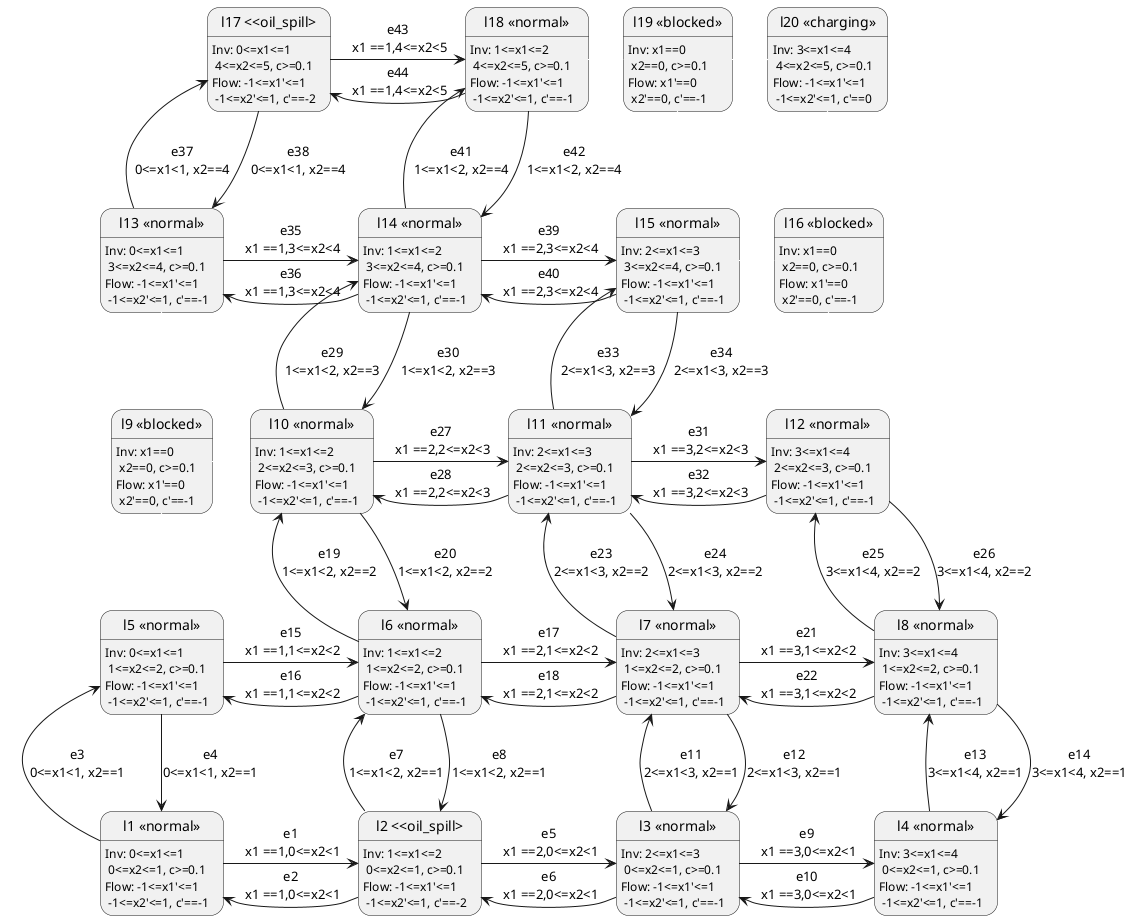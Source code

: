 @startuml model_20.puml
skinparam state {
  BackgroundColor<<normal>> White
  BackgroundColor<<barrier>> Red
  BackgroundColor<<oil_spill>> Yellow
  BackgroundColor<<charging>> Green
}

state "l1 <<normal>>" as loc1:Inv: 0<=x1<=1\n 0<=x2<=1, c>=0.1\nFlow: -1<=x1'<=1 \n -1<=x2'<=1, c'==-1
state "l2 <<oil_spill>" as loc2:Inv: 1<=x1<=2\n 0<=x2<=1, c>=0.1\nFlow: -1<=x1'<=1 \n -1<=x2'<=1, c'==-2
state "l3 <<normal>>" as loc3:Inv: 2<=x1<=3\n 0<=x2<=1, c>=0.1\nFlow: -1<=x1'<=1 \n -1<=x2'<=1, c'==-1
state "l4 <<normal>>" as loc4:Inv: 3<=x1<=4\n 0<=x2<=1, c>=0.1\nFlow: -1<=x1'<=1 \n -1<=x2'<=1, c'==-1
state "l5 <<normal>>" as loc5:Inv: 0<=x1<=1\n 1<=x2<=2, c>=0.1\nFlow: -1<=x1'<=1 \n -1<=x2'<=1, c'==-1
state "l6 <<normal>>" as loc6:Inv: 1<=x1<=2\n 1<=x2<=2, c>=0.1\nFlow: -1<=x1'<=1 \n -1<=x2'<=1, c'==-1
state "l7 <<normal>>" as loc7:Inv: 2<=x1<=3\n 1<=x2<=2, c>=0.1\nFlow: -1<=x1'<=1 \n -1<=x2'<=1, c'==-1
state "l8 <<normal>>" as loc8:Inv: 3<=x1<=4\n 1<=x2<=2, c>=0.1\nFlow: -1<=x1'<=1 \n -1<=x2'<=1, c'==-1
state "l9 <<blocked>>" as loc9:Inv: x1==0 \n x2==0, c>=0.1\nFlow: x1'==0 \n x2'==0, c'==-1
state "l10 <<normal>>" as loc10:Inv: 1<=x1<=2\n 2<=x2<=3, c>=0.1\nFlow: -1<=x1'<=1 \n -1<=x2'<=1, c'==-1
state "l11 <<normal>>" as loc11:Inv: 2<=x1<=3\n 2<=x2<=3, c>=0.1\nFlow: -1<=x1'<=1 \n -1<=x2'<=1, c'==-1
state "l12 <<normal>>" as loc12:Inv: 3<=x1<=4\n 2<=x2<=3, c>=0.1\nFlow: -1<=x1'<=1 \n -1<=x2'<=1, c'==-1
state "l13 <<normal>>" as loc13:Inv: 0<=x1<=1\n 3<=x2<=4, c>=0.1\nFlow: -1<=x1'<=1 \n -1<=x2'<=1, c'==-1
state "l14 <<normal>>" as loc14:Inv: 1<=x1<=2\n 3<=x2<=4, c>=0.1\nFlow: -1<=x1'<=1 \n -1<=x2'<=1, c'==-1
state "l15 <<normal>>" as loc15:Inv: 2<=x1<=3\n 3<=x2<=4, c>=0.1\nFlow: -1<=x1'<=1 \n -1<=x2'<=1, c'==-1
state "l16 <<blocked>>" as loc16:Inv: x1==0 \n x2==0, c>=0.1\nFlow: x1'==0 \n x2'==0, c'==-1
state "l17 <<oil_spill>" as loc17:Inv: 0<=x1<=1\n 4<=x2<=5, c>=0.1\nFlow: -1<=x1'<=1 \n -1<=x2'<=1, c'==-2
state "l18 <<normal>>" as loc18:Inv: 1<=x1<=2\n 4<=x2<=5, c>=0.1\nFlow: -1<=x1'<=1 \n -1<=x2'<=1, c'==-1
state "l19 <<blocked>>" as loc19:Inv: x1==0 \n x2==0, c>=0.1\nFlow: x1'==0 \n x2'==0, c'==-1
state "l20 <<charging>>" as loc20:Inv: 3<=x1<=4\n 4<=x2<=5, c>=0.1\nFlow: -1<=x1'<=1 \n -1<=x2'<=1, c'==0

loc1 -right-> loc2: e1\n x1 ==1,0<=x2<1
loc2 -left-> loc1: e2\n x1 ==1,0<=x2<1
loc1 -up-> loc5: e3\n0<=x1<1, x2==1
loc5 -down-> loc1: e4\n0<=x1<1, x2==1
loc2 -right-> loc3: e5\n x1 ==2,0<=x2<1
loc3 -left-> loc2: e6\n x1 ==2,0<=x2<1
loc2 -up-> loc6: e7\n1<=x1<2, x2==1
loc6 -down-> loc2: e8\n1<=x1<2, x2==1
loc3 -right-> loc4: e9\n x1 ==3,0<=x2<1
loc4 -left-> loc3: e10\n x1 ==3,0<=x2<1
loc3 -up-> loc7: e11\n2<=x1<3, x2==1
loc7 -down-> loc3: e12\n2<=x1<3, x2==1
loc4 -up-> loc8: e13\n3<=x1<4, x2==1
loc8 -down-> loc4: e14\n3<=x1<4, x2==1
loc5 -right-> loc6: e15\n x1 ==1,1<=x2<2
loc6 -left-> loc5: e16\n x1 ==1,1<=x2<2
loc5-up[#white]->loc9
loc6 -right-> loc7: e17\n x1 ==2,1<=x2<2
loc7 -left-> loc6: e18\n x1 ==2,1<=x2<2
loc6 -up-> loc10: e19\n1<=x1<2, x2==2
loc10 -down-> loc6: e20\n1<=x1<2, x2==2
loc7 -right-> loc8: e21\n x1 ==3,1<=x2<2
loc8 -left-> loc7: e22\n x1 ==3,1<=x2<2
loc7 -up-> loc11: e23\n2<=x1<3, x2==2
loc11 -down-> loc7: e24\n2<=x1<3, x2==2
loc8 -up-> loc12: e25\n3<=x1<4, x2==2
loc12 -down-> loc8: e26\n3<=x1<4, x2==2
loc9-right[#white]->loc10
loc9-up[#white]->loc13
loc10 -right-> loc11: e27\n x1 ==2,2<=x2<3
loc11 -left-> loc10: e28\n x1 ==2,2<=x2<3
loc10 -up-> loc14: e29\n1<=x1<2, x2==3
loc14 -down-> loc10: e30\n1<=x1<2, x2==3
loc11 -right-> loc12: e31\n x1 ==3,2<=x2<3
loc12 -left-> loc11: e32\n x1 ==3,2<=x2<3
loc11 -up-> loc15: e33\n2<=x1<3, x2==3
loc15 -down-> loc11: e34\n2<=x1<3, x2==3
loc12-up[#white]->loc16
loc13 -right-> loc14: e35\n x1 ==1,3<=x2<4
loc14 -left-> loc13: e36\n x1 ==1,3<=x2<4
loc13 -up-> loc17: e37\n0<=x1<1, x2==4
loc17 -down-> loc13: e38\n0<=x1<1, x2==4
loc14 -right-> loc15: e39\n x1 ==2,3<=x2<4
loc15 -left-> loc14: e40\n x1 ==2,3<=x2<4
loc14 -up-> loc18: e41\n1<=x1<2, x2==4
loc18 -down-> loc14: e42\n1<=x1<2, x2==4
loc15-right[#white]->loc16
loc15-up[#white]->loc19
loc16-up[#white]->loc20
loc17 -right-> loc18: e43\n x1 ==1,4<=x2<5
loc18 -left-> loc17: e44\n x1 ==1,4<=x2<5
loc18-right[#white]->loc19
loc19-right[#white]->loc20
@enduml
